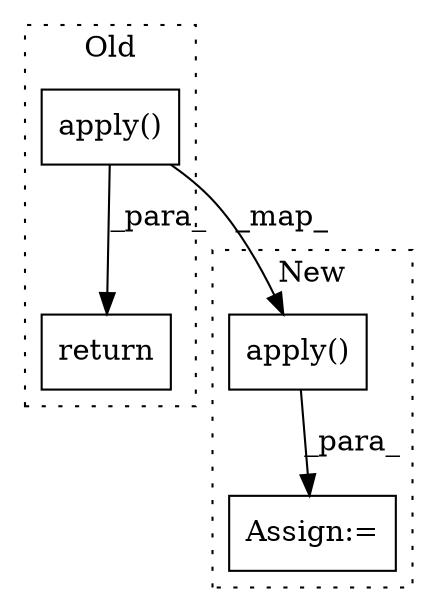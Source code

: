 digraph G {
subgraph cluster0 {
1 [label="apply()" a="75" s="4170,4224" l="26,1" shape="box"];
4 [label="return" a="93" s="4163" l="7" shape="box"];
label = "Old";
style="dotted";
}
subgraph cluster1 {
2 [label="apply()" a="75" s="4222,4276" l="26,1" shape="box"];
3 [label="Assign:=" a="68" s="4219" l="3" shape="box"];
label = "New";
style="dotted";
}
1 -> 2 [label="_map_"];
1 -> 4 [label="_para_"];
2 -> 3 [label="_para_"];
}